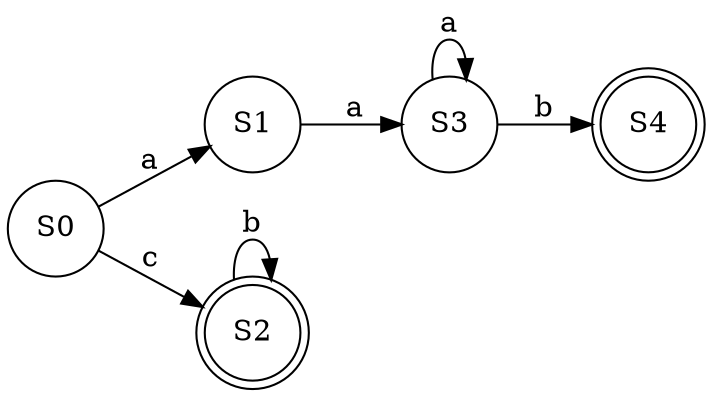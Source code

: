 digraph G{
rankdir=LR
node[shape=circle]
concentrate=true
nodoS0[label="S0"];

nodoS1[label="S1"];

nodoS0->nodoS1[label="a"];

nodoS2[label="S2"];

nodoS0->nodoS2[label="c"];

nodoS1[label="S1"];

nodoS3[label="S3"];

nodoS1->nodoS3[label="a"];

nodoS2[label="S2"][shape=doublecircle];

nodoS2[label="S2"];

nodoS2->nodoS2[label="b"];

nodoS3[label="S3"];

nodoS3[label="S3"];

nodoS3->nodoS3[label="a"];

nodoS4[label="S4"];

nodoS3->nodoS4[label="b"];

nodoS4[label="S4"][shape=doublecircle];

}
